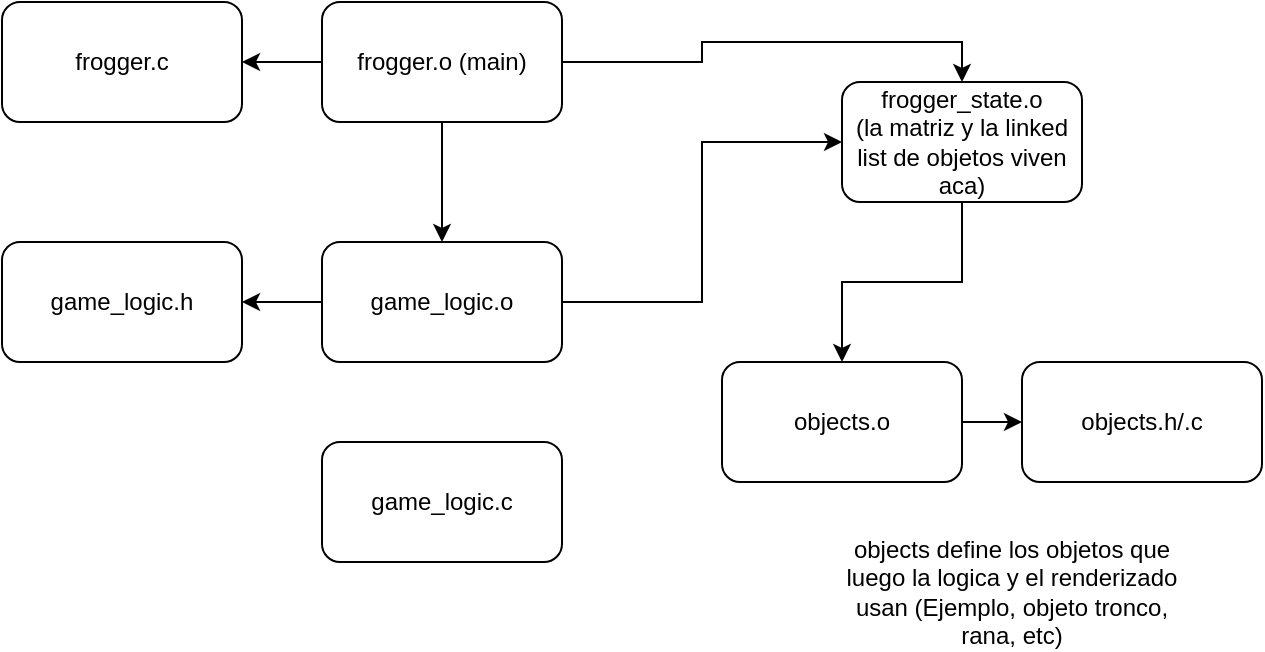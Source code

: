 <mxfile version="24.6.2" type="github">
  <diagram name="Page-1" id="SuY9HUNZaAzSDMftqmBQ">
    <mxGraphModel dx="574" dy="316" grid="1" gridSize="10" guides="1" tooltips="1" connect="1" arrows="1" fold="1" page="1" pageScale="1" pageWidth="827" pageHeight="1169" math="0" shadow="0">
      <root>
        <mxCell id="0" />
        <mxCell id="1" parent="0" />
        <mxCell id="fpiM-aTgbRT4DwrsQi99-2" style="edgeStyle=orthogonalEdgeStyle;rounded=0;orthogonalLoop=1;jettySize=auto;html=1;exitX=0;exitY=0.5;exitDx=0;exitDy=0;entryX=1;entryY=0.5;entryDx=0;entryDy=0;" parent="1" source="p1rO6B4NsgoRkXblV4Cr-2" target="fpiM-aTgbRT4DwrsQi99-1" edge="1">
          <mxGeometry relative="1" as="geometry" />
        </mxCell>
        <mxCell id="jhvEeVZRtb_lmvwpJzKq-1" style="edgeStyle=orthogonalEdgeStyle;rounded=0;orthogonalLoop=1;jettySize=auto;html=1;exitX=0.5;exitY=1;exitDx=0;exitDy=0;entryX=0.5;entryY=0;entryDx=0;entryDy=0;" parent="1" source="p1rO6B4NsgoRkXblV4Cr-2" target="p1rO6B4NsgoRkXblV4Cr-3" edge="1">
          <mxGeometry relative="1" as="geometry" />
        </mxCell>
        <mxCell id="jhvEeVZRtb_lmvwpJzKq-7" style="edgeStyle=orthogonalEdgeStyle;rounded=0;orthogonalLoop=1;jettySize=auto;html=1;exitX=1;exitY=0.5;exitDx=0;exitDy=0;entryX=0.5;entryY=0;entryDx=0;entryDy=0;" parent="1" source="p1rO6B4NsgoRkXblV4Cr-2" target="jhvEeVZRtb_lmvwpJzKq-2" edge="1">
          <mxGeometry relative="1" as="geometry" />
        </mxCell>
        <mxCell id="p1rO6B4NsgoRkXblV4Cr-2" value="frogger.o (main)" style="rounded=1;whiteSpace=wrap;html=1;" parent="1" vertex="1">
          <mxGeometry x="170" y="150" width="120" height="60" as="geometry" />
        </mxCell>
        <mxCell id="p1rO6B4NsgoRkXblV4Cr-7" style="edgeStyle=orthogonalEdgeStyle;rounded=0;orthogonalLoop=1;jettySize=auto;html=1;exitX=0;exitY=0.5;exitDx=0;exitDy=0;entryX=1;entryY=0.5;entryDx=0;entryDy=0;" parent="1" source="p1rO6B4NsgoRkXblV4Cr-3" target="p1rO6B4NsgoRkXblV4Cr-6" edge="1">
          <mxGeometry relative="1" as="geometry" />
        </mxCell>
        <mxCell id="jhvEeVZRtb_lmvwpJzKq-6" style="edgeStyle=orthogonalEdgeStyle;rounded=0;orthogonalLoop=1;jettySize=auto;html=1;exitX=1;exitY=0.5;exitDx=0;exitDy=0;entryX=0;entryY=0.5;entryDx=0;entryDy=0;" parent="1" source="p1rO6B4NsgoRkXblV4Cr-3" target="jhvEeVZRtb_lmvwpJzKq-2" edge="1">
          <mxGeometry relative="1" as="geometry" />
        </mxCell>
        <mxCell id="p1rO6B4NsgoRkXblV4Cr-3" value="&lt;div&gt;game_logic.o&lt;/div&gt;" style="rounded=1;whiteSpace=wrap;html=1;" parent="1" vertex="1">
          <mxGeometry x="170" y="270" width="120" height="60" as="geometry" />
        </mxCell>
        <mxCell id="p1rO6B4NsgoRkXblV4Cr-6" value="game_logic.h" style="rounded=1;whiteSpace=wrap;html=1;" parent="1" vertex="1">
          <mxGeometry x="10" y="270" width="120" height="60" as="geometry" />
        </mxCell>
        <mxCell id="p1rO6B4NsgoRkXblV4Cr-17" style="edgeStyle=orthogonalEdgeStyle;rounded=0;orthogonalLoop=1;jettySize=auto;html=1;exitX=1;exitY=0.5;exitDx=0;exitDy=0;entryX=0;entryY=0.5;entryDx=0;entryDy=0;" parent="1" source="p1rO6B4NsgoRkXblV4Cr-14" target="p1rO6B4NsgoRkXblV4Cr-16" edge="1">
          <mxGeometry relative="1" as="geometry" />
        </mxCell>
        <mxCell id="p1rO6B4NsgoRkXblV4Cr-14" value="objects.o" style="rounded=1;whiteSpace=wrap;html=1;" parent="1" vertex="1">
          <mxGeometry x="370" y="330" width="120" height="60" as="geometry" />
        </mxCell>
        <mxCell id="p1rO6B4NsgoRkXblV4Cr-16" value="objects.h/.c" style="rounded=1;whiteSpace=wrap;html=1;" parent="1" vertex="1">
          <mxGeometry x="520" y="330" width="120" height="60" as="geometry" />
        </mxCell>
        <mxCell id="p1rO6B4NsgoRkXblV4Cr-19" value="objects define los objetos que luego la logica y el renderizado usan (Ejemplo, objeto tronco, rana, etc)" style="text;html=1;align=center;verticalAlign=middle;whiteSpace=wrap;rounded=0;" parent="1" vertex="1">
          <mxGeometry x="430" y="430" width="170" height="30" as="geometry" />
        </mxCell>
        <mxCell id="fpiM-aTgbRT4DwrsQi99-1" value="frogger.c" style="rounded=1;whiteSpace=wrap;html=1;" parent="1" vertex="1">
          <mxGeometry x="10" y="150" width="120" height="60" as="geometry" />
        </mxCell>
        <mxCell id="jhvEeVZRtb_lmvwpJzKq-5" style="edgeStyle=orthogonalEdgeStyle;rounded=0;orthogonalLoop=1;jettySize=auto;html=1;exitX=0.5;exitY=1;exitDx=0;exitDy=0;entryX=0.5;entryY=0;entryDx=0;entryDy=0;" parent="1" source="jhvEeVZRtb_lmvwpJzKq-2" target="p1rO6B4NsgoRkXblV4Cr-14" edge="1">
          <mxGeometry relative="1" as="geometry" />
        </mxCell>
        <mxCell id="jhvEeVZRtb_lmvwpJzKq-2" value="&lt;div&gt;frogger_state.o&lt;/div&gt;&lt;div&gt;(la matriz y la linked list de objetos viven aca)&lt;br&gt;&lt;/div&gt;" style="rounded=1;whiteSpace=wrap;html=1;" parent="1" vertex="1">
          <mxGeometry x="430" y="190" width="120" height="60" as="geometry" />
        </mxCell>
        <mxCell id="KrN6qka9xanGzDsbffwS-1" value="game_logic.c" style="rounded=1;whiteSpace=wrap;html=1;" vertex="1" parent="1">
          <mxGeometry x="170" y="370" width="120" height="60" as="geometry" />
        </mxCell>
      </root>
    </mxGraphModel>
  </diagram>
</mxfile>
